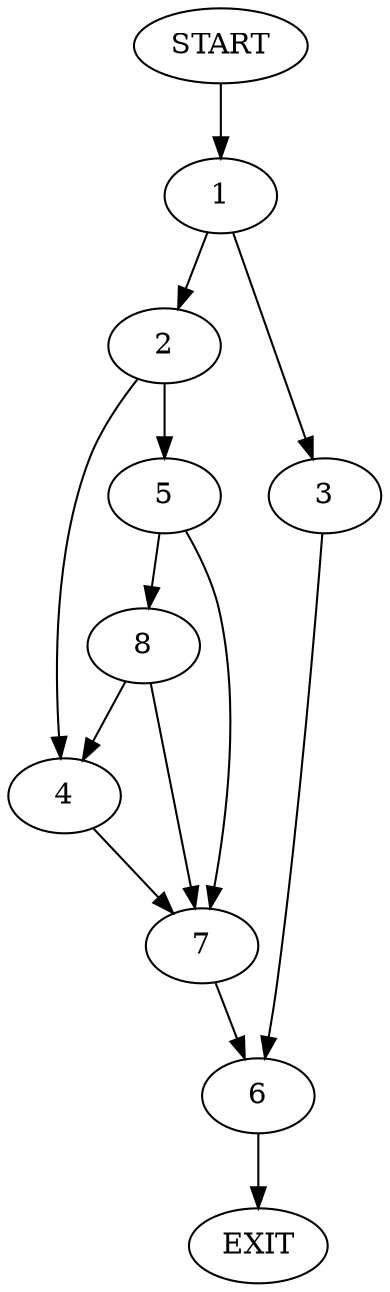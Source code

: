 digraph {
0 [label="START"]
9 [label="EXIT"]
0 -> 1
1 -> 2
1 -> 3
2 -> 4
2 -> 5
3 -> 6
4 -> 7
5 -> 7
5 -> 8
8 -> 4
8 -> 7
7 -> 6
6 -> 9
}
